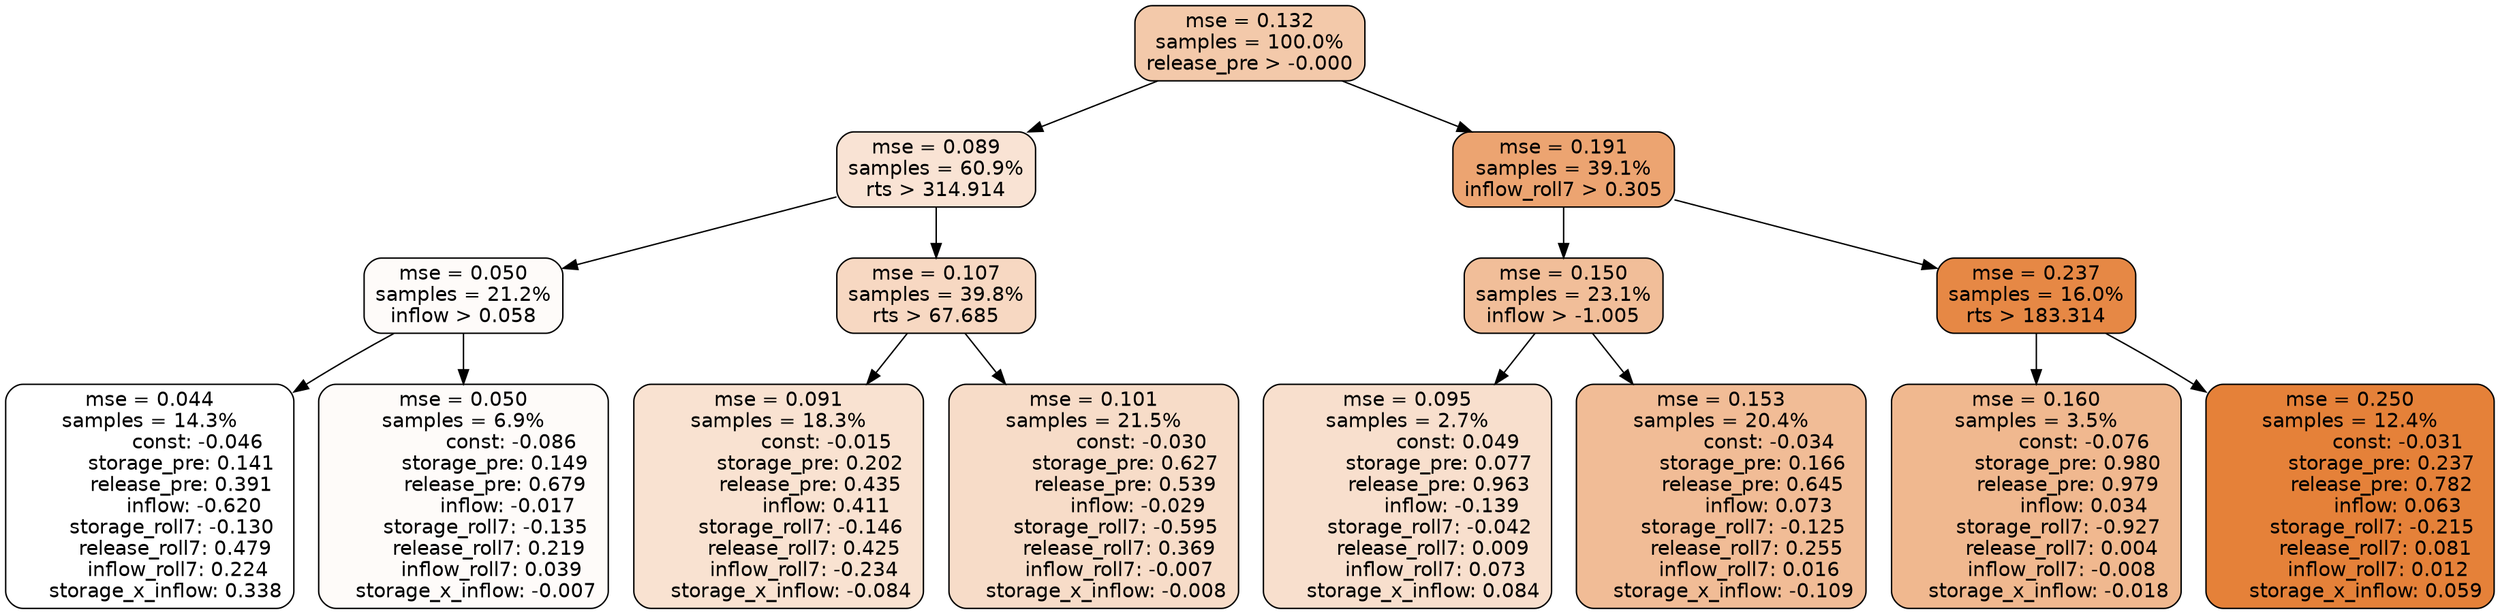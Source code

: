digraph tree {
node [shape=rectangle, style="filled, rounded", color="black", fontname=helvetica] ;
edge [fontname=helvetica] ;
	"0" [label="mse = 0.132
samples = 100.0%
release_pre > -0.000", fillcolor="#f3c9aa"]
	"1" [label="mse = 0.089
samples = 60.9%
rts > 314.914", fillcolor="#f9e3d4"]
	"8" [label="mse = 0.191
samples = 39.1%
inflow_roll7 > 0.305", fillcolor="#eca471"]
	"5" [label="mse = 0.050
samples = 21.2%
inflow > 0.058", fillcolor="#fefbf9"]
	"2" [label="mse = 0.107
samples = 39.8%
rts > 67.685", fillcolor="#f7d8c2"]
	"9" [label="mse = 0.150
samples = 23.1%
inflow > -1.005", fillcolor="#f1be99"]
	"12" [label="mse = 0.237
samples = 16.0%
rts > 183.314", fillcolor="#e68845"]
	"6" [label="mse = 0.044
samples = 14.3%
               const: -0.046
          storage_pre: 0.141
          release_pre: 0.391
              inflow: -0.620
       storage_roll7: -0.130
        release_roll7: 0.479
         inflow_roll7: 0.224
     storage_x_inflow: 0.338", fillcolor="#ffffff"]
	"7" [label="mse = 0.050
samples = 6.9%
               const: -0.086
          storage_pre: 0.149
          release_pre: 0.679
              inflow: -0.017
       storage_roll7: -0.135
        release_roll7: 0.219
         inflow_roll7: 0.039
    storage_x_inflow: -0.007", fillcolor="#fefbf9"]
	"3" [label="mse = 0.091
samples = 18.3%
               const: -0.015
          storage_pre: 0.202
          release_pre: 0.435
               inflow: 0.411
       storage_roll7: -0.146
        release_roll7: 0.425
        inflow_roll7: -0.234
    storage_x_inflow: -0.084", fillcolor="#f9e2d1"]
	"4" [label="mse = 0.101
samples = 21.5%
               const: -0.030
          storage_pre: 0.627
          release_pre: 0.539
              inflow: -0.029
       storage_roll7: -0.595
        release_roll7: 0.369
        inflow_roll7: -0.007
    storage_x_inflow: -0.008", fillcolor="#f7dcc8"]
	"10" [label="mse = 0.095
samples = 2.7%
                const: 0.049
          storage_pre: 0.077
          release_pre: 0.963
              inflow: -0.139
       storage_roll7: -0.042
        release_roll7: 0.009
         inflow_roll7: 0.073
     storage_x_inflow: 0.084", fillcolor="#f8dfcd"]
	"11" [label="mse = 0.153
samples = 20.4%
               const: -0.034
          storage_pre: 0.166
          release_pre: 0.645
               inflow: 0.073
       storage_roll7: -0.125
        release_roll7: 0.255
         inflow_roll7: 0.016
    storage_x_inflow: -0.109", fillcolor="#f1bc96"]
	"14" [label="mse = 0.160
samples = 3.5%
               const: -0.076
          storage_pre: 0.980
          release_pre: 0.979
               inflow: 0.034
       storage_roll7: -0.927
        release_roll7: 0.004
        inflow_roll7: -0.008
    storage_x_inflow: -0.018", fillcolor="#f0b88f"]
	"13" [label="mse = 0.250
samples = 12.4%
               const: -0.031
          storage_pre: 0.237
          release_pre: 0.782
               inflow: 0.063
       storage_roll7: -0.215
        release_roll7: 0.081
         inflow_roll7: 0.012
     storage_x_inflow: 0.059", fillcolor="#e58139"]

	"0" -> "1"
	"0" -> "8"
	"1" -> "2"
	"1" -> "5"
	"8" -> "9"
	"8" -> "12"
	"5" -> "6"
	"5" -> "7"
	"2" -> "3"
	"2" -> "4"
	"9" -> "10"
	"9" -> "11"
	"12" -> "13"
	"12" -> "14"
}